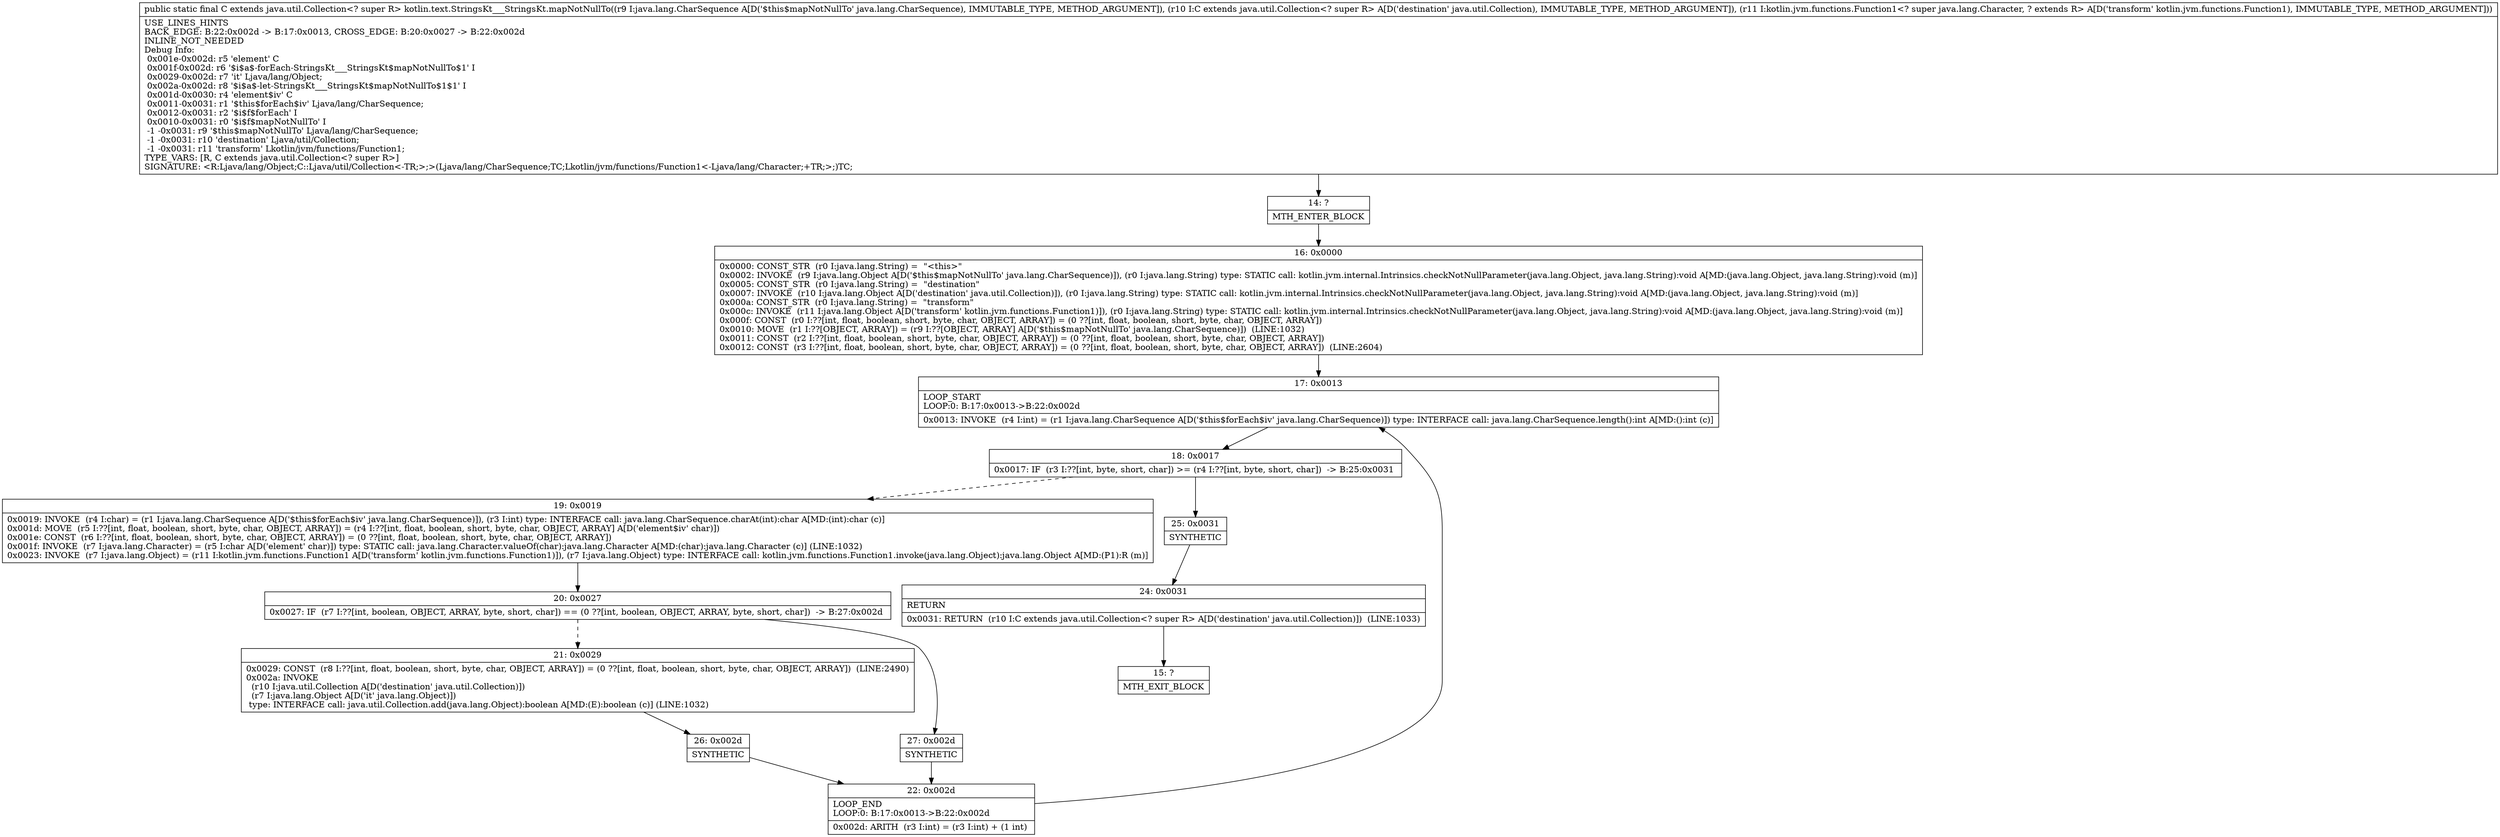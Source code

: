 digraph "CFG forkotlin.text.StringsKt___StringsKt.mapNotNullTo(Ljava\/lang\/CharSequence;Ljava\/util\/Collection;Lkotlin\/jvm\/functions\/Function1;)Ljava\/util\/Collection;" {
Node_14 [shape=record,label="{14\:\ ?|MTH_ENTER_BLOCK\l}"];
Node_16 [shape=record,label="{16\:\ 0x0000|0x0000: CONST_STR  (r0 I:java.lang.String) =  \"\<this\>\" \l0x0002: INVOKE  (r9 I:java.lang.Object A[D('$this$mapNotNullTo' java.lang.CharSequence)]), (r0 I:java.lang.String) type: STATIC call: kotlin.jvm.internal.Intrinsics.checkNotNullParameter(java.lang.Object, java.lang.String):void A[MD:(java.lang.Object, java.lang.String):void (m)]\l0x0005: CONST_STR  (r0 I:java.lang.String) =  \"destination\" \l0x0007: INVOKE  (r10 I:java.lang.Object A[D('destination' java.util.Collection)]), (r0 I:java.lang.String) type: STATIC call: kotlin.jvm.internal.Intrinsics.checkNotNullParameter(java.lang.Object, java.lang.String):void A[MD:(java.lang.Object, java.lang.String):void (m)]\l0x000a: CONST_STR  (r0 I:java.lang.String) =  \"transform\" \l0x000c: INVOKE  (r11 I:java.lang.Object A[D('transform' kotlin.jvm.functions.Function1)]), (r0 I:java.lang.String) type: STATIC call: kotlin.jvm.internal.Intrinsics.checkNotNullParameter(java.lang.Object, java.lang.String):void A[MD:(java.lang.Object, java.lang.String):void (m)]\l0x000f: CONST  (r0 I:??[int, float, boolean, short, byte, char, OBJECT, ARRAY]) = (0 ??[int, float, boolean, short, byte, char, OBJECT, ARRAY]) \l0x0010: MOVE  (r1 I:??[OBJECT, ARRAY]) = (r9 I:??[OBJECT, ARRAY] A[D('$this$mapNotNullTo' java.lang.CharSequence)])  (LINE:1032)\l0x0011: CONST  (r2 I:??[int, float, boolean, short, byte, char, OBJECT, ARRAY]) = (0 ??[int, float, boolean, short, byte, char, OBJECT, ARRAY]) \l0x0012: CONST  (r3 I:??[int, float, boolean, short, byte, char, OBJECT, ARRAY]) = (0 ??[int, float, boolean, short, byte, char, OBJECT, ARRAY])  (LINE:2604)\l}"];
Node_17 [shape=record,label="{17\:\ 0x0013|LOOP_START\lLOOP:0: B:17:0x0013\-\>B:22:0x002d\l|0x0013: INVOKE  (r4 I:int) = (r1 I:java.lang.CharSequence A[D('$this$forEach$iv' java.lang.CharSequence)]) type: INTERFACE call: java.lang.CharSequence.length():int A[MD:():int (c)]\l}"];
Node_18 [shape=record,label="{18\:\ 0x0017|0x0017: IF  (r3 I:??[int, byte, short, char]) \>= (r4 I:??[int, byte, short, char])  \-\> B:25:0x0031 \l}"];
Node_19 [shape=record,label="{19\:\ 0x0019|0x0019: INVOKE  (r4 I:char) = (r1 I:java.lang.CharSequence A[D('$this$forEach$iv' java.lang.CharSequence)]), (r3 I:int) type: INTERFACE call: java.lang.CharSequence.charAt(int):char A[MD:(int):char (c)]\l0x001d: MOVE  (r5 I:??[int, float, boolean, short, byte, char, OBJECT, ARRAY]) = (r4 I:??[int, float, boolean, short, byte, char, OBJECT, ARRAY] A[D('element$iv' char)]) \l0x001e: CONST  (r6 I:??[int, float, boolean, short, byte, char, OBJECT, ARRAY]) = (0 ??[int, float, boolean, short, byte, char, OBJECT, ARRAY]) \l0x001f: INVOKE  (r7 I:java.lang.Character) = (r5 I:char A[D('element' char)]) type: STATIC call: java.lang.Character.valueOf(char):java.lang.Character A[MD:(char):java.lang.Character (c)] (LINE:1032)\l0x0023: INVOKE  (r7 I:java.lang.Object) = (r11 I:kotlin.jvm.functions.Function1 A[D('transform' kotlin.jvm.functions.Function1)]), (r7 I:java.lang.Object) type: INTERFACE call: kotlin.jvm.functions.Function1.invoke(java.lang.Object):java.lang.Object A[MD:(P1):R (m)]\l}"];
Node_20 [shape=record,label="{20\:\ 0x0027|0x0027: IF  (r7 I:??[int, boolean, OBJECT, ARRAY, byte, short, char]) == (0 ??[int, boolean, OBJECT, ARRAY, byte, short, char])  \-\> B:27:0x002d \l}"];
Node_21 [shape=record,label="{21\:\ 0x0029|0x0029: CONST  (r8 I:??[int, float, boolean, short, byte, char, OBJECT, ARRAY]) = (0 ??[int, float, boolean, short, byte, char, OBJECT, ARRAY])  (LINE:2490)\l0x002a: INVOKE  \l  (r10 I:java.util.Collection A[D('destination' java.util.Collection)])\l  (r7 I:java.lang.Object A[D('it' java.lang.Object)])\l type: INTERFACE call: java.util.Collection.add(java.lang.Object):boolean A[MD:(E):boolean (c)] (LINE:1032)\l}"];
Node_26 [shape=record,label="{26\:\ 0x002d|SYNTHETIC\l}"];
Node_22 [shape=record,label="{22\:\ 0x002d|LOOP_END\lLOOP:0: B:17:0x0013\-\>B:22:0x002d\l|0x002d: ARITH  (r3 I:int) = (r3 I:int) + (1 int) \l}"];
Node_27 [shape=record,label="{27\:\ 0x002d|SYNTHETIC\l}"];
Node_25 [shape=record,label="{25\:\ 0x0031|SYNTHETIC\l}"];
Node_24 [shape=record,label="{24\:\ 0x0031|RETURN\l|0x0031: RETURN  (r10 I:C extends java.util.Collection\<? super R\> A[D('destination' java.util.Collection)])  (LINE:1033)\l}"];
Node_15 [shape=record,label="{15\:\ ?|MTH_EXIT_BLOCK\l}"];
MethodNode[shape=record,label="{public static final C extends java.util.Collection\<? super R\> kotlin.text.StringsKt___StringsKt.mapNotNullTo((r9 I:java.lang.CharSequence A[D('$this$mapNotNullTo' java.lang.CharSequence), IMMUTABLE_TYPE, METHOD_ARGUMENT]), (r10 I:C extends java.util.Collection\<? super R\> A[D('destination' java.util.Collection), IMMUTABLE_TYPE, METHOD_ARGUMENT]), (r11 I:kotlin.jvm.functions.Function1\<? super java.lang.Character, ? extends R\> A[D('transform' kotlin.jvm.functions.Function1), IMMUTABLE_TYPE, METHOD_ARGUMENT]))  | USE_LINES_HINTS\lBACK_EDGE: B:22:0x002d \-\> B:17:0x0013, CROSS_EDGE: B:20:0x0027 \-\> B:22:0x002d\lINLINE_NOT_NEEDED\lDebug Info:\l  0x001e\-0x002d: r5 'element' C\l  0x001f\-0x002d: r6 '$i$a$\-forEach\-StringsKt___StringsKt$mapNotNullTo$1' I\l  0x0029\-0x002d: r7 'it' Ljava\/lang\/Object;\l  0x002a\-0x002d: r8 '$i$a$\-let\-StringsKt___StringsKt$mapNotNullTo$1$1' I\l  0x001d\-0x0030: r4 'element$iv' C\l  0x0011\-0x0031: r1 '$this$forEach$iv' Ljava\/lang\/CharSequence;\l  0x0012\-0x0031: r2 '$i$f$forEach' I\l  0x0010\-0x0031: r0 '$i$f$mapNotNullTo' I\l  \-1 \-0x0031: r9 '$this$mapNotNullTo' Ljava\/lang\/CharSequence;\l  \-1 \-0x0031: r10 'destination' Ljava\/util\/Collection;\l  \-1 \-0x0031: r11 'transform' Lkotlin\/jvm\/functions\/Function1;\lTYPE_VARS: [R, C extends java.util.Collection\<? super R\>]\lSIGNATURE: \<R:Ljava\/lang\/Object;C::Ljava\/util\/Collection\<\-TR;\>;\>(Ljava\/lang\/CharSequence;TC;Lkotlin\/jvm\/functions\/Function1\<\-Ljava\/lang\/Character;+TR;\>;)TC;\l}"];
MethodNode -> Node_14;Node_14 -> Node_16;
Node_16 -> Node_17;
Node_17 -> Node_18;
Node_18 -> Node_19[style=dashed];
Node_18 -> Node_25;
Node_19 -> Node_20;
Node_20 -> Node_21[style=dashed];
Node_20 -> Node_27;
Node_21 -> Node_26;
Node_26 -> Node_22;
Node_22 -> Node_17;
Node_27 -> Node_22;
Node_25 -> Node_24;
Node_24 -> Node_15;
}

